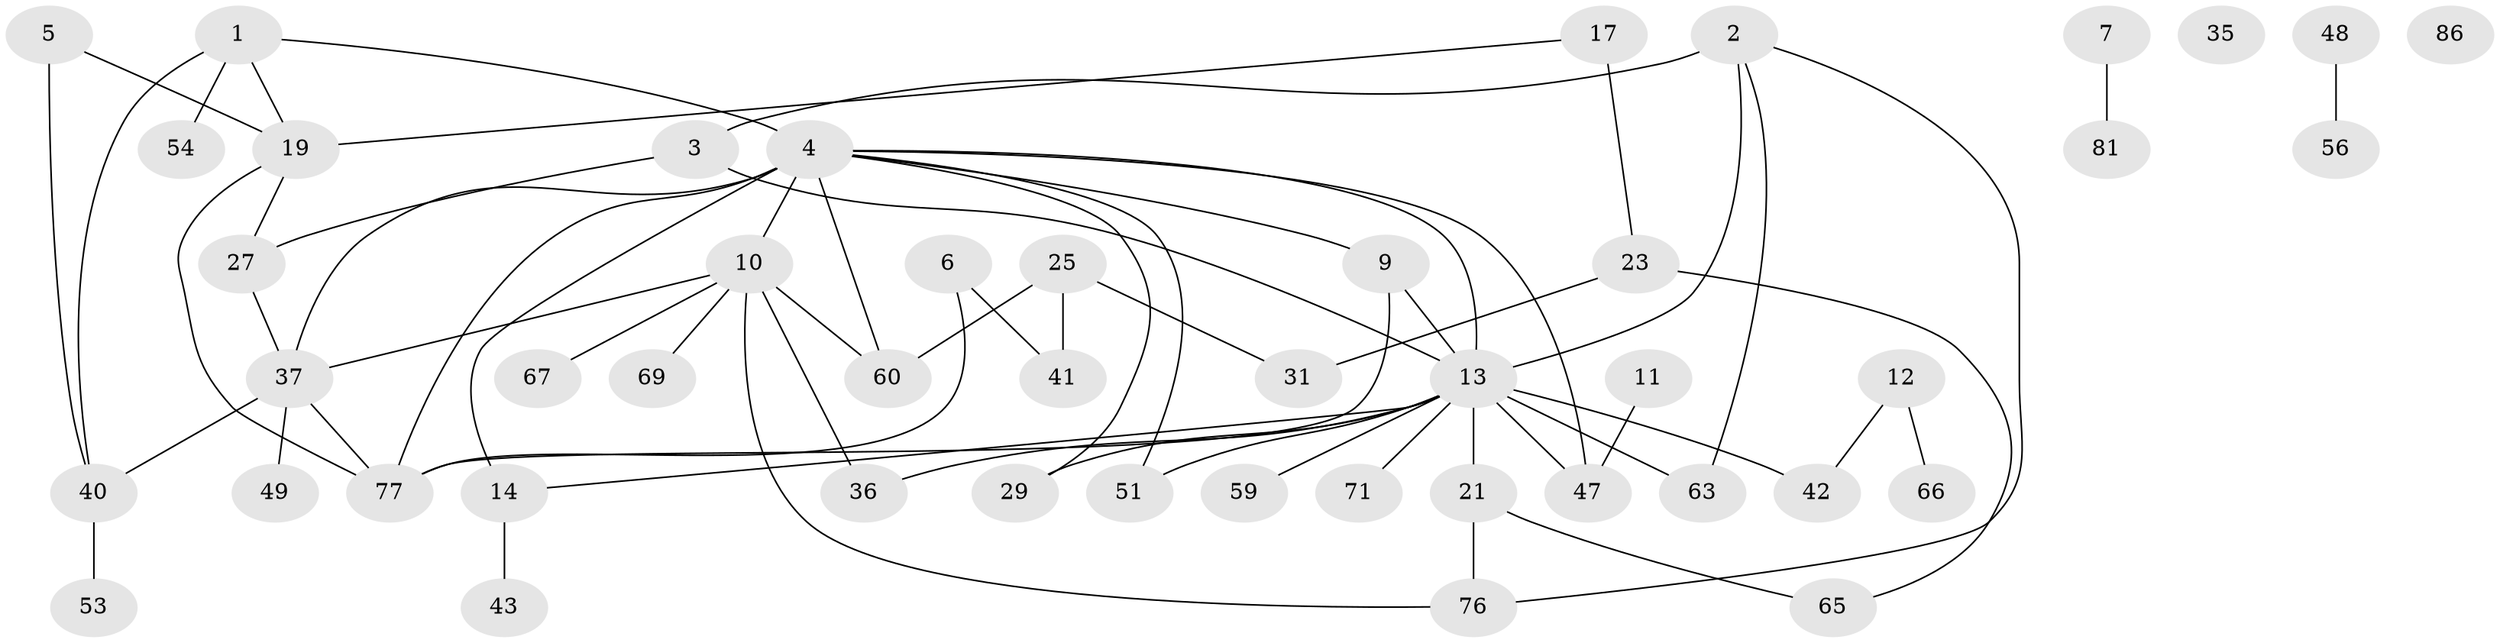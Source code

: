 // original degree distribution, {3: 0.24468085106382978, 2: 0.2765957446808511, 6: 0.05319148936170213, 1: 0.2553191489361702, 5: 0.05319148936170213, 4: 0.09574468085106383, 0: 0.02127659574468085}
// Generated by graph-tools (version 1.1) at 2025/12/03/09/25 04:12:59]
// undirected, 47 vertices, 64 edges
graph export_dot {
graph [start="1"]
  node [color=gray90,style=filled];
  1 [super="+20+26"];
  2 [super="+16"];
  3 [super="+64"];
  4 [super="+44+8+24+28"];
  5 [super="+18"];
  6 [super="+73"];
  7 [super="+88"];
  9;
  10 [super="+85+34+68"];
  11;
  12;
  13 [super="+38+39+45"];
  14 [super="+15+46"];
  17 [super="+33"];
  19 [super="+57+92+30"];
  21 [super="+58"];
  23;
  25 [super="+32"];
  27;
  29;
  31 [super="+75"];
  35;
  36;
  37 [super="+87"];
  40 [super="+78"];
  41;
  42 [super="+55"];
  43;
  47;
  48;
  49;
  51 [super="+70"];
  53 [super="+93"];
  54;
  56;
  59;
  60 [super="+62"];
  63;
  65;
  66;
  67;
  69;
  71;
  76;
  77;
  81 [super="+82"];
  86;
  1 -- 40 [weight=2];
  1 -- 54;
  1 -- 4 [weight=2];
  1 -- 19;
  2 -- 63;
  2 -- 76;
  2 -- 3;
  2 -- 13;
  3 -- 27;
  3 -- 13;
  4 -- 51;
  4 -- 47;
  4 -- 14 [weight=2];
  4 -- 10 [weight=2];
  4 -- 13 [weight=2];
  4 -- 60;
  4 -- 9;
  4 -- 29;
  4 -- 37;
  4 -- 77;
  5 -- 40;
  5 -- 19;
  6 -- 41;
  6 -- 77;
  7 -- 81;
  9 -- 77;
  9 -- 13;
  10 -- 36;
  10 -- 69;
  10 -- 37;
  10 -- 67;
  10 -- 76;
  10 -- 60;
  11 -- 47;
  12 -- 66;
  12 -- 42;
  13 -- 59;
  13 -- 42;
  13 -- 29;
  13 -- 36;
  13 -- 63;
  13 -- 14;
  13 -- 47 [weight=2];
  13 -- 51;
  13 -- 71;
  13 -- 21;
  14 -- 43;
  17 -- 23;
  17 -- 19;
  19 -- 77;
  19 -- 27;
  21 -- 65;
  21 -- 76;
  23 -- 65;
  23 -- 31;
  25 -- 31;
  25 -- 60;
  25 -- 41;
  27 -- 37;
  37 -- 49;
  37 -- 40;
  37 -- 77;
  40 -- 53;
  48 -- 56;
}
